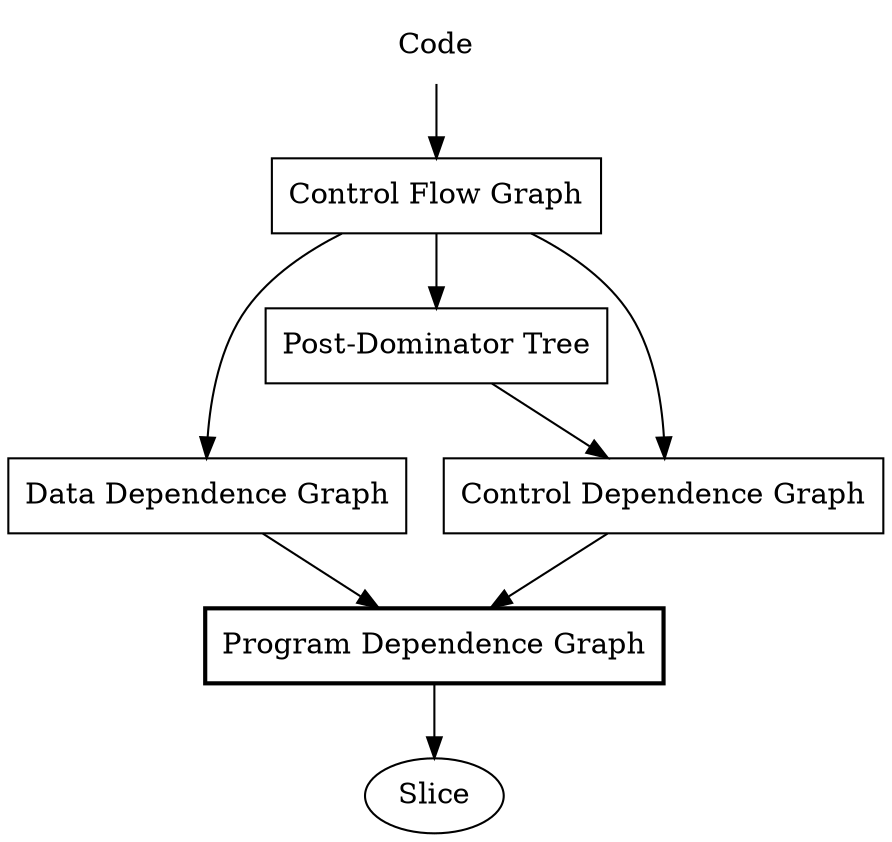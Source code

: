 digraph Process {
  prog  [label = "Code",                     shape = plaintext];
  cfg   [label = "Control Flow Graph",       shape = rectangle];
  ddg   [label = "Data Dependence Graph",    shape = rectangle];
  pdt   [label = "Post-Dominator Tree",      shape = rectangle];
  cdg   [label = "Control Dependence Graph", shape = rectangle];
  pdg   [label = "Program Dependence Graph", shape = rectangle, style = bold];
  slice [label = "Slice",                    shape = oval];

  prog -> cfg;
  cfg  -> ddg;
  cfg  -> pdt;
  cfg  -> cdg;
  pdt  -> cdg;

  ddg  -> pdg;
  cdg  -> pdg;
  pdg  -> slice;
}